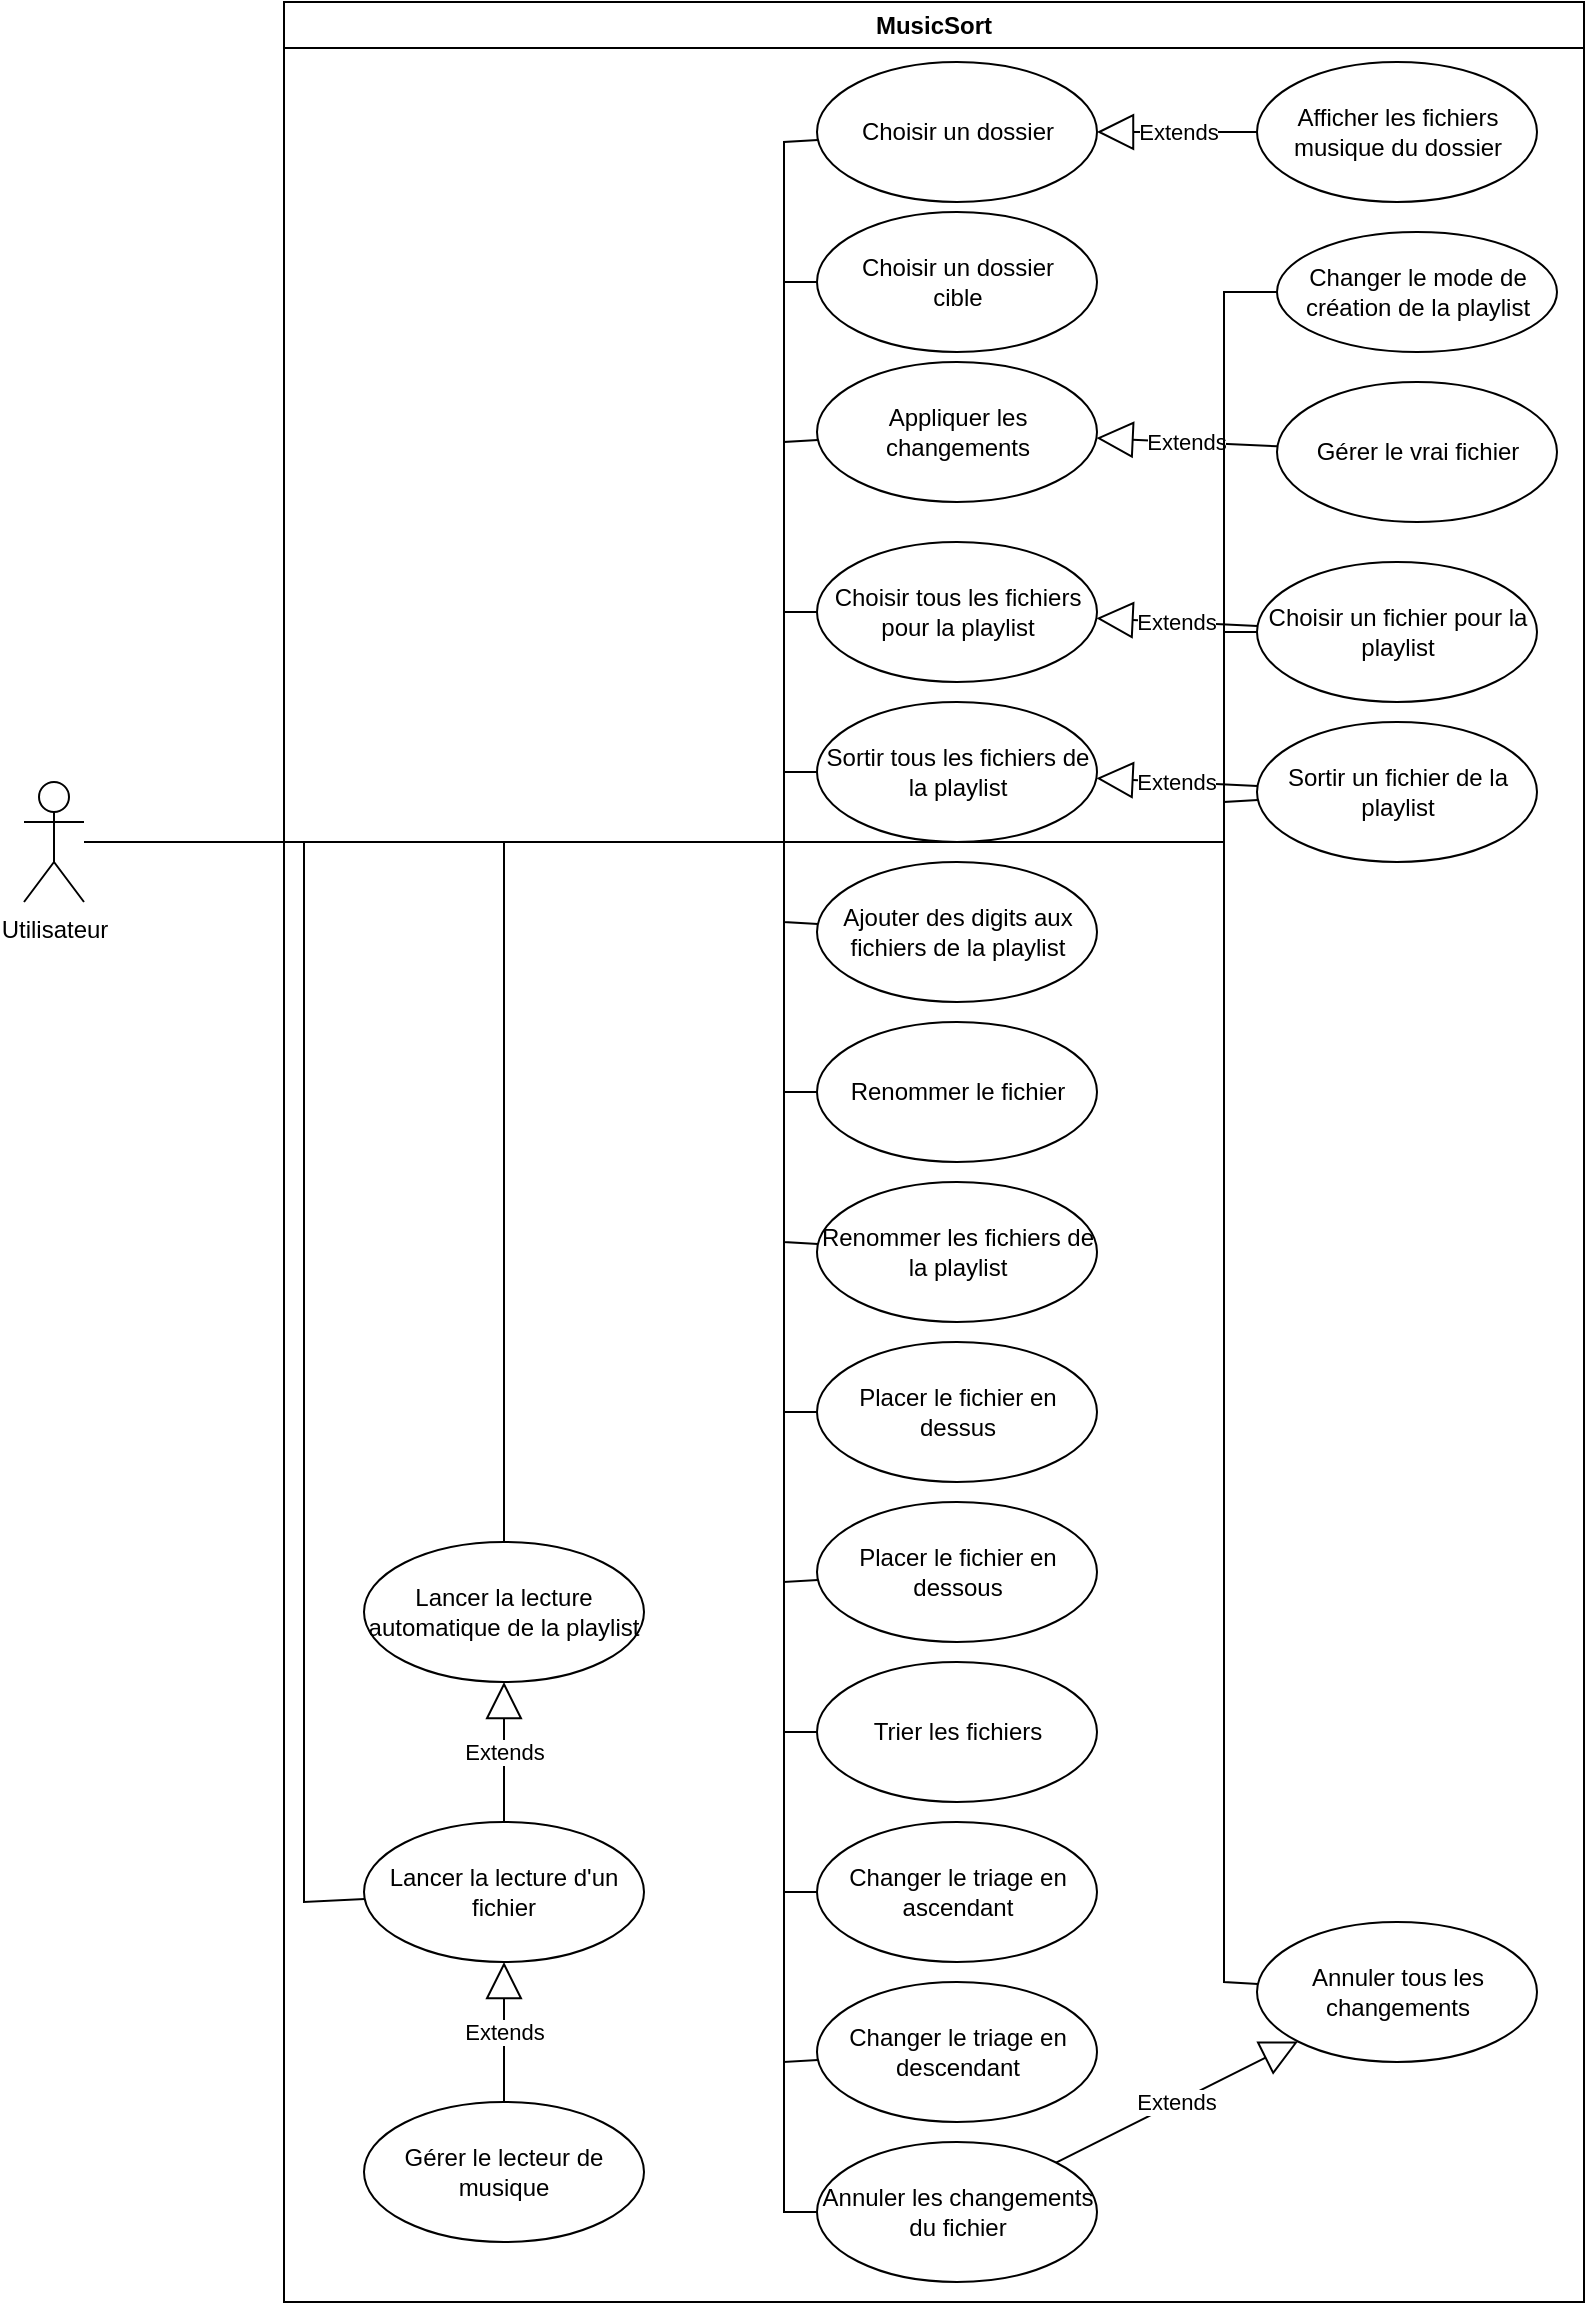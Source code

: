 <mxfile version="24.4.9" type="device">
  <diagram name="Page-1" id="Lk5pecSDAse025XjmUEO">
    <mxGraphModel dx="1913" dy="933" grid="1" gridSize="10" guides="1" tooltips="1" connect="1" arrows="1" fold="1" page="1" pageScale="1" pageWidth="827" pageHeight="1169" math="0" shadow="0">
      <root>
        <mxCell id="0" />
        <mxCell id="1" parent="0" />
        <mxCell id="D4OleUSTHo1VSGi5dYCB-1" value="MusicSort" style="swimlane;whiteSpace=wrap;html=1;" parent="1" vertex="1">
          <mxGeometry x="170" y="10" width="650" height="1150" as="geometry" />
        </mxCell>
        <mxCell id="D4OleUSTHo1VSGi5dYCB-29" value="Lancer la lecture d&#39;un fichier" style="ellipse;whiteSpace=wrap;html=1;" parent="D4OleUSTHo1VSGi5dYCB-1" vertex="1">
          <mxGeometry x="40" y="910" width="140" height="70" as="geometry" />
        </mxCell>
        <mxCell id="D4OleUSTHo1VSGi5dYCB-33" value="Extends" style="endArrow=block;endSize=16;endFill=0;html=1;rounded=0;" parent="D4OleUSTHo1VSGi5dYCB-1" source="D4OleUSTHo1VSGi5dYCB-29" target="D4OleUSTHo1VSGi5dYCB-31" edge="1">
          <mxGeometry width="160" relative="1" as="geometry">
            <mxPoint x="340" y="1010" as="sourcePoint" />
            <mxPoint x="500" y="1010" as="targetPoint" />
          </mxGeometry>
        </mxCell>
        <mxCell id="D4OleUSTHo1VSGi5dYCB-34" value="Gérer le lecteur de musique" style="ellipse;whiteSpace=wrap;html=1;" parent="D4OleUSTHo1VSGi5dYCB-1" vertex="1">
          <mxGeometry x="40" y="1050" width="140" height="70" as="geometry" />
        </mxCell>
        <mxCell id="D4OleUSTHo1VSGi5dYCB-35" value="Extends" style="endArrow=block;endSize=16;endFill=0;html=1;rounded=0;" parent="D4OleUSTHo1VSGi5dYCB-1" source="D4OleUSTHo1VSGi5dYCB-34" target="D4OleUSTHo1VSGi5dYCB-29" edge="1">
          <mxGeometry width="160" relative="1" as="geometry">
            <mxPoint x="324" y="936" as="sourcePoint" />
            <mxPoint x="226" y="974" as="targetPoint" />
          </mxGeometry>
        </mxCell>
        <mxCell id="D4OleUSTHo1VSGi5dYCB-31" value="Lancer la lecture automatique de la playlist" style="ellipse;whiteSpace=wrap;html=1;" parent="D4OleUSTHo1VSGi5dYCB-1" vertex="1">
          <mxGeometry x="40" y="770" width="140" height="70" as="geometry" />
        </mxCell>
        <mxCell id="D4OleUSTHo1VSGi5dYCB-7" value="Extends" style="endArrow=block;endSize=16;endFill=0;html=1;rounded=0;" parent="D4OleUSTHo1VSGi5dYCB-1" source="D4OleUSTHo1VSGi5dYCB-6" target="D4OleUSTHo1VSGi5dYCB-5" edge="1">
          <mxGeometry width="160" relative="1" as="geometry">
            <mxPoint x="366.5" y="240" as="sourcePoint" />
            <mxPoint x="526.5" y="240" as="targetPoint" />
          </mxGeometry>
        </mxCell>
        <mxCell id="D4OleUSTHo1VSGi5dYCB-12" value="Choisir un fichier pour la playlist" style="ellipse;whiteSpace=wrap;html=1;" parent="D4OleUSTHo1VSGi5dYCB-1" vertex="1">
          <mxGeometry x="486.5" y="280" width="140" height="70" as="geometry" />
        </mxCell>
        <mxCell id="D4OleUSTHo1VSGi5dYCB-39" value="Appliquer les changements" style="ellipse;whiteSpace=wrap;html=1;" parent="D4OleUSTHo1VSGi5dYCB-1" vertex="1">
          <mxGeometry x="266.5" y="180" width="140" height="70" as="geometry" />
        </mxCell>
        <mxCell id="D4OleUSTHo1VSGi5dYCB-41" value="Gérer le vrai fichier" style="ellipse;whiteSpace=wrap;html=1;" parent="D4OleUSTHo1VSGi5dYCB-1" vertex="1">
          <mxGeometry x="496.5" y="190" width="140" height="70" as="geometry" />
        </mxCell>
        <mxCell id="D4OleUSTHo1VSGi5dYCB-42" value="Extends" style="endArrow=block;endSize=16;endFill=0;html=1;rounded=0;" parent="D4OleUSTHo1VSGi5dYCB-1" source="D4OleUSTHo1VSGi5dYCB-41" target="D4OleUSTHo1VSGi5dYCB-39" edge="1">
          <mxGeometry width="160" relative="1" as="geometry">
            <mxPoint x="386.5" y="740" as="sourcePoint" />
            <mxPoint x="546.5" y="740" as="targetPoint" />
          </mxGeometry>
        </mxCell>
        <mxCell id="D4OleUSTHo1VSGi5dYCB-26" value="Sortir un fichier de la playlist" style="ellipse;whiteSpace=wrap;html=1;" parent="D4OleUSTHo1VSGi5dYCB-1" vertex="1">
          <mxGeometry x="486.5" y="360" width="140" height="70" as="geometry" />
        </mxCell>
        <mxCell id="D4OleUSTHo1VSGi5dYCB-69" value="Choisir un dossier&lt;div&gt;cible&lt;/div&gt;" style="ellipse;whiteSpace=wrap;html=1;" parent="D4OleUSTHo1VSGi5dYCB-1" vertex="1">
          <mxGeometry x="266.5" y="105" width="140" height="70" as="geometry" />
        </mxCell>
        <mxCell id="D4OleUSTHo1VSGi5dYCB-10" value="Renommer le fichier" style="ellipse;whiteSpace=wrap;html=1;" parent="D4OleUSTHo1VSGi5dYCB-1" vertex="1">
          <mxGeometry x="266.5" y="510" width="140" height="70" as="geometry" />
        </mxCell>
        <mxCell id="D4OleUSTHo1VSGi5dYCB-11" value="Annuler les changements du fichier" style="ellipse;whiteSpace=wrap;html=1;" parent="D4OleUSTHo1VSGi5dYCB-1" vertex="1">
          <mxGeometry x="266.5" y="1070" width="140" height="70" as="geometry" />
        </mxCell>
        <mxCell id="D4OleUSTHo1VSGi5dYCB-13" value="Placer le fichier en dessus" style="ellipse;whiteSpace=wrap;html=1;" parent="D4OleUSTHo1VSGi5dYCB-1" vertex="1">
          <mxGeometry x="266.5" y="670" width="140" height="70" as="geometry" />
        </mxCell>
        <mxCell id="D4OleUSTHo1VSGi5dYCB-36" value="Annuler tous les changements" style="ellipse;whiteSpace=wrap;html=1;" parent="D4OleUSTHo1VSGi5dYCB-1" vertex="1">
          <mxGeometry x="486.5" y="960" width="140" height="70" as="geometry" />
        </mxCell>
        <mxCell id="D4OleUSTHo1VSGi5dYCB-38" value="Extends" style="endArrow=block;endSize=16;endFill=0;html=1;rounded=0;" parent="D4OleUSTHo1VSGi5dYCB-1" source="D4OleUSTHo1VSGi5dYCB-11" target="D4OleUSTHo1VSGi5dYCB-36" edge="1">
          <mxGeometry width="160" relative="1" as="geometry">
            <mxPoint x="476.5" y="840" as="sourcePoint" />
            <mxPoint x="636.5" y="840" as="targetPoint" />
          </mxGeometry>
        </mxCell>
        <mxCell id="D4OleUSTHo1VSGi5dYCB-46" value="Placer le fichier en dessous" style="ellipse;whiteSpace=wrap;html=1;" parent="D4OleUSTHo1VSGi5dYCB-1" vertex="1">
          <mxGeometry x="266.5" y="750" width="140" height="70" as="geometry" />
        </mxCell>
        <mxCell id="D4OleUSTHo1VSGi5dYCB-50" value="Changer le triage en ascendant" style="ellipse;whiteSpace=wrap;html=1;" parent="D4OleUSTHo1VSGi5dYCB-1" vertex="1">
          <mxGeometry x="266.5" y="910" width="140" height="70" as="geometry" />
        </mxCell>
        <mxCell id="D4OleUSTHo1VSGi5dYCB-51" value="Changer le triage en descendant" style="ellipse;whiteSpace=wrap;html=1;" parent="D4OleUSTHo1VSGi5dYCB-1" vertex="1">
          <mxGeometry x="266.5" y="990" width="140" height="70" as="geometry" />
        </mxCell>
        <mxCell id="D4OleUSTHo1VSGi5dYCB-62" value="Ajouter des digits aux fichiers de la playlist" style="ellipse;whiteSpace=wrap;html=1;" parent="D4OleUSTHo1VSGi5dYCB-1" vertex="1">
          <mxGeometry x="266.5" y="430" width="140" height="70" as="geometry" />
        </mxCell>
        <mxCell id="D4OleUSTHo1VSGi5dYCB-67" value="Changer le mode de création de la playlist" style="ellipse;whiteSpace=wrap;html=1;" parent="D4OleUSTHo1VSGi5dYCB-1" vertex="1">
          <mxGeometry x="496.5" y="115" width="140" height="60" as="geometry" />
        </mxCell>
        <mxCell id="D4OleUSTHo1VSGi5dYCB-43" value="Renommer les fichiers de la playlist" style="ellipse;whiteSpace=wrap;html=1;" parent="D4OleUSTHo1VSGi5dYCB-1" vertex="1">
          <mxGeometry x="266.5" y="590" width="140" height="70" as="geometry" />
        </mxCell>
        <mxCell id="D4OleUSTHo1VSGi5dYCB-71" value="Choisir tous les fichiers pour la playlist" style="ellipse;whiteSpace=wrap;html=1;" parent="D4OleUSTHo1VSGi5dYCB-1" vertex="1">
          <mxGeometry x="266.5" y="270" width="140" height="70" as="geometry" />
        </mxCell>
        <mxCell id="D4OleUSTHo1VSGi5dYCB-72" value="Extends" style="endArrow=block;endSize=16;endFill=0;html=1;rounded=0;" parent="D4OleUSTHo1VSGi5dYCB-1" source="D4OleUSTHo1VSGi5dYCB-12" target="D4OleUSTHo1VSGi5dYCB-71" edge="1">
          <mxGeometry width="160" relative="1" as="geometry">
            <mxPoint x="716.5" y="163" as="sourcePoint" />
            <mxPoint x="546.5" y="157" as="targetPoint" />
          </mxGeometry>
        </mxCell>
        <mxCell id="D4OleUSTHo1VSGi5dYCB-74" value="Sortir tous les fichiers de la playlist" style="ellipse;whiteSpace=wrap;html=1;" parent="D4OleUSTHo1VSGi5dYCB-1" vertex="1">
          <mxGeometry x="266.5" y="350" width="140" height="70" as="geometry" />
        </mxCell>
        <mxCell id="D4OleUSTHo1VSGi5dYCB-75" value="Extends" style="endArrow=block;endSize=16;endFill=0;html=1;rounded=0;" parent="D4OleUSTHo1VSGi5dYCB-1" source="D4OleUSTHo1VSGi5dYCB-26" target="D4OleUSTHo1VSGi5dYCB-74" edge="1">
          <mxGeometry width="160" relative="1" as="geometry">
            <mxPoint x="559.5" y="235" as="sourcePoint" />
            <mxPoint x="503.5" y="255" as="targetPoint" />
          </mxGeometry>
        </mxCell>
        <mxCell id="D4OleUSTHo1VSGi5dYCB-48" value="Trier les fichiers" style="ellipse;whiteSpace=wrap;html=1;" parent="D4OleUSTHo1VSGi5dYCB-1" vertex="1">
          <mxGeometry x="266.5" y="830" width="140" height="70" as="geometry" />
        </mxCell>
        <mxCell id="D4OleUSTHo1VSGi5dYCB-5" value="Choisir un dossier" style="ellipse;whiteSpace=wrap;html=1;" parent="D4OleUSTHo1VSGi5dYCB-1" vertex="1">
          <mxGeometry x="266.5" y="30" width="140" height="70" as="geometry" />
        </mxCell>
        <mxCell id="D4OleUSTHo1VSGi5dYCB-6" value="Afficher les fichiers musique du dossier" style="ellipse;whiteSpace=wrap;html=1;" parent="D4OleUSTHo1VSGi5dYCB-1" vertex="1">
          <mxGeometry x="486.5" y="30" width="140" height="70" as="geometry" />
        </mxCell>
        <mxCell id="D4OleUSTHo1VSGi5dYCB-2" value="Utilisateur" style="shape=umlActor;verticalLabelPosition=bottom;verticalAlign=top;html=1;outlineConnect=0;" parent="1" vertex="1">
          <mxGeometry x="40" y="400" width="30" height="60" as="geometry" />
        </mxCell>
        <mxCell id="D4OleUSTHo1VSGi5dYCB-9" value="" style="endArrow=none;html=1;rounded=0;" parent="1" source="D4OleUSTHo1VSGi5dYCB-2" target="D4OleUSTHo1VSGi5dYCB-5" edge="1">
          <mxGeometry width="50" height="50" relative="1" as="geometry">
            <mxPoint x="100" y="420" as="sourcePoint" />
            <mxPoint x="150" y="370" as="targetPoint" />
            <Array as="points">
              <mxPoint x="420" y="430" />
              <mxPoint x="420" y="80" />
            </Array>
          </mxGeometry>
        </mxCell>
        <mxCell id="D4OleUSTHo1VSGi5dYCB-14" value="" style="endArrow=none;html=1;rounded=0;" parent="1" source="D4OleUSTHo1VSGi5dYCB-2" target="D4OleUSTHo1VSGi5dYCB-12" edge="1">
          <mxGeometry width="50" height="50" relative="1" as="geometry">
            <mxPoint x="60" y="243" as="sourcePoint" />
            <mxPoint x="309" y="129" as="targetPoint" />
            <Array as="points">
              <mxPoint x="420" y="430" />
              <mxPoint x="640" y="430" />
              <mxPoint x="640" y="325" />
            </Array>
          </mxGeometry>
        </mxCell>
        <mxCell id="D4OleUSTHo1VSGi5dYCB-16" value="" style="endArrow=none;html=1;rounded=0;" parent="1" source="D4OleUSTHo1VSGi5dYCB-2" target="D4OleUSTHo1VSGi5dYCB-13" edge="1">
          <mxGeometry width="50" height="50" relative="1" as="geometry">
            <mxPoint x="60" y="256" as="sourcePoint" />
            <mxPoint x="307" y="362" as="targetPoint" />
            <Array as="points">
              <mxPoint x="420" y="430" />
              <mxPoint x="420" y="715" />
            </Array>
          </mxGeometry>
        </mxCell>
        <mxCell id="D4OleUSTHo1VSGi5dYCB-19" value="" style="endArrow=none;html=1;rounded=0;" parent="1" source="D4OleUSTHo1VSGi5dYCB-2" target="D4OleUSTHo1VSGi5dYCB-11" edge="1">
          <mxGeometry width="50" height="50" relative="1" as="geometry">
            <mxPoint x="60" y="255" as="sourcePoint" />
            <mxPoint x="463" y="400" as="targetPoint" />
            <Array as="points">
              <mxPoint x="420" y="430" />
              <mxPoint x="420" y="1115" />
            </Array>
          </mxGeometry>
        </mxCell>
        <mxCell id="D4OleUSTHo1VSGi5dYCB-28" value="" style="endArrow=none;html=1;rounded=0;" parent="1" source="D4OleUSTHo1VSGi5dYCB-2" target="D4OleUSTHo1VSGi5dYCB-26" edge="1">
          <mxGeometry width="50" height="50" relative="1" as="geometry">
            <mxPoint x="60" y="248" as="sourcePoint" />
            <mxPoint x="372" y="213" as="targetPoint" />
            <Array as="points">
              <mxPoint x="420" y="430" />
              <mxPoint x="640" y="430" />
              <mxPoint x="640" y="410" />
            </Array>
          </mxGeometry>
        </mxCell>
        <mxCell id="D4OleUSTHo1VSGi5dYCB-30" value="" style="endArrow=none;html=1;rounded=0;" parent="1" source="D4OleUSTHo1VSGi5dYCB-2" target="D4OleUSTHo1VSGi5dYCB-29" edge="1">
          <mxGeometry width="50" height="50" relative="1" as="geometry">
            <mxPoint x="60" y="261" as="sourcePoint" />
            <mxPoint x="472" y="576" as="targetPoint" />
            <Array as="points">
              <mxPoint x="180" y="430" />
              <mxPoint x="180" y="960" />
            </Array>
          </mxGeometry>
        </mxCell>
        <mxCell id="D4OleUSTHo1VSGi5dYCB-32" value="" style="endArrow=none;html=1;rounded=0;" parent="1" source="D4OleUSTHo1VSGi5dYCB-2" target="D4OleUSTHo1VSGi5dYCB-31" edge="1">
          <mxGeometry width="50" height="50" relative="1" as="geometry">
            <mxPoint x="60" y="265" as="sourcePoint" />
            <mxPoint x="469" y="684" as="targetPoint" />
            <Array as="points">
              <mxPoint x="280" y="430" />
            </Array>
          </mxGeometry>
        </mxCell>
        <mxCell id="D4OleUSTHo1VSGi5dYCB-40" value="" style="endArrow=none;html=1;rounded=0;" parent="1" source="D4OleUSTHo1VSGi5dYCB-2" target="D4OleUSTHo1VSGi5dYCB-39" edge="1">
          <mxGeometry width="50" height="50" relative="1" as="geometry">
            <mxPoint x="60" y="280" as="sourcePoint" />
            <mxPoint x="303" y="761" as="targetPoint" />
            <Array as="points">
              <mxPoint x="420" y="430" />
              <mxPoint x="420" y="230" />
            </Array>
          </mxGeometry>
        </mxCell>
        <mxCell id="D4OleUSTHo1VSGi5dYCB-47" value="" style="endArrow=none;html=1;rounded=0;" parent="1" source="D4OleUSTHo1VSGi5dYCB-2" target="D4OleUSTHo1VSGi5dYCB-46" edge="1">
          <mxGeometry width="50" height="50" relative="1" as="geometry">
            <mxPoint x="60" y="257" as="sourcePoint" />
            <mxPoint x="588" y="492" as="targetPoint" />
            <Array as="points">
              <mxPoint x="420" y="430" />
              <mxPoint x="420" y="800" />
            </Array>
          </mxGeometry>
        </mxCell>
        <mxCell id="D4OleUSTHo1VSGi5dYCB-53" value="" style="endArrow=none;html=1;rounded=0;" parent="1" source="D4OleUSTHo1VSGi5dYCB-2" target="D4OleUSTHo1VSGi5dYCB-50" edge="1">
          <mxGeometry width="50" height="50" relative="1" as="geometry">
            <mxPoint x="60" y="260" as="sourcePoint" />
            <mxPoint x="569" y="617" as="targetPoint" />
            <Array as="points">
              <mxPoint x="420" y="430" />
              <mxPoint x="420" y="955" />
            </Array>
          </mxGeometry>
        </mxCell>
        <mxCell id="D4OleUSTHo1VSGi5dYCB-54" value="" style="endArrow=none;html=1;rounded=0;" parent="1" source="D4OleUSTHo1VSGi5dYCB-2" target="D4OleUSTHo1VSGi5dYCB-51" edge="1">
          <mxGeometry width="50" height="50" relative="1" as="geometry">
            <mxPoint x="60" y="260" as="sourcePoint" />
            <mxPoint x="698" y="687" as="targetPoint" />
            <Array as="points">
              <mxPoint x="420" y="430" />
              <mxPoint x="420" y="1040" />
            </Array>
          </mxGeometry>
        </mxCell>
        <mxCell id="D4OleUSTHo1VSGi5dYCB-58" value="" style="endArrow=none;html=1;rounded=0;" parent="1" source="D4OleUSTHo1VSGi5dYCB-2" target="D4OleUSTHo1VSGi5dYCB-10" edge="1">
          <mxGeometry width="50" height="50" relative="1" as="geometry">
            <mxPoint x="60" y="253" as="sourcePoint" />
            <mxPoint x="607" y="380" as="targetPoint" />
            <Array as="points">
              <mxPoint x="420" y="430" />
              <mxPoint x="420" y="555" />
            </Array>
          </mxGeometry>
        </mxCell>
        <mxCell id="D4OleUSTHo1VSGi5dYCB-59" value="" style="endArrow=none;html=1;rounded=0;" parent="1" source="D4OleUSTHo1VSGi5dYCB-2" target="D4OleUSTHo1VSGi5dYCB-43" edge="1">
          <mxGeometry width="50" height="50" relative="1" as="geometry">
            <mxPoint x="50" y="246" as="sourcePoint" />
            <mxPoint x="600" y="463" as="targetPoint" />
            <Array as="points">
              <mxPoint x="420" y="430" />
              <mxPoint x="420" y="630" />
            </Array>
          </mxGeometry>
        </mxCell>
        <mxCell id="D4OleUSTHo1VSGi5dYCB-63" value="" style="endArrow=none;html=1;rounded=0;" parent="1" source="D4OleUSTHo1VSGi5dYCB-2" target="D4OleUSTHo1VSGi5dYCB-62" edge="1">
          <mxGeometry width="50" height="50" relative="1" as="geometry">
            <mxPoint x="60" y="253" as="sourcePoint" />
            <mxPoint x="764" y="374" as="targetPoint" />
            <Array as="points">
              <mxPoint x="420" y="430" />
              <mxPoint x="420" y="470" />
            </Array>
          </mxGeometry>
        </mxCell>
        <mxCell id="D4OleUSTHo1VSGi5dYCB-68" value="" style="endArrow=none;html=1;rounded=0;" parent="1" source="D4OleUSTHo1VSGi5dYCB-2" target="D4OleUSTHo1VSGi5dYCB-67" edge="1">
          <mxGeometry width="50" height="50" relative="1" as="geometry">
            <mxPoint x="53" y="280" as="sourcePoint" />
            <mxPoint x="261" y="1090" as="targetPoint" />
            <Array as="points">
              <mxPoint x="420" y="430" />
              <mxPoint x="640" y="430" />
              <mxPoint x="640" y="155" />
            </Array>
          </mxGeometry>
        </mxCell>
        <mxCell id="D4OleUSTHo1VSGi5dYCB-70" value="" style="endArrow=none;html=1;rounded=0;" parent="1" source="D4OleUSTHo1VSGi5dYCB-2" target="D4OleUSTHo1VSGi5dYCB-69" edge="1">
          <mxGeometry width="50" height="50" relative="1" as="geometry">
            <mxPoint x="60" y="239" as="sourcePoint" />
            <mxPoint x="231" y="114" as="targetPoint" />
            <Array as="points">
              <mxPoint x="420" y="430" />
              <mxPoint x="420" y="150" />
            </Array>
          </mxGeometry>
        </mxCell>
        <mxCell id="D4OleUSTHo1VSGi5dYCB-73" value="" style="endArrow=none;html=1;rounded=0;" parent="1" source="D4OleUSTHo1VSGi5dYCB-2" target="D4OleUSTHo1VSGi5dYCB-71" edge="1">
          <mxGeometry width="50" height="50" relative="1" as="geometry">
            <mxPoint x="60" y="249" as="sourcePoint" />
            <mxPoint x="570" y="228" as="targetPoint" />
            <Array as="points">
              <mxPoint x="420" y="430" />
              <mxPoint x="420" y="315" />
            </Array>
          </mxGeometry>
        </mxCell>
        <mxCell id="D4OleUSTHo1VSGi5dYCB-76" value="" style="endArrow=none;html=1;rounded=0;" parent="1" source="D4OleUSTHo1VSGi5dYCB-2" target="D4OleUSTHo1VSGi5dYCB-74" edge="1">
          <mxGeometry width="50" height="50" relative="1" as="geometry">
            <mxPoint x="60" y="253" as="sourcePoint" />
            <mxPoint x="646" y="381" as="targetPoint" />
            <Array as="points">
              <mxPoint x="420" y="430" />
              <mxPoint x="420" y="395" />
            </Array>
          </mxGeometry>
        </mxCell>
        <mxCell id="RNkYSY2gMBbvxTXzeCqM-3" value="" style="endArrow=none;html=1;rounded=0;" edge="1" parent="1" source="D4OleUSTHo1VSGi5dYCB-2" target="D4OleUSTHo1VSGi5dYCB-48">
          <mxGeometry width="50" height="50" relative="1" as="geometry">
            <mxPoint x="50" y="270" as="sourcePoint" />
            <mxPoint x="543" y="1282" as="targetPoint" />
            <Array as="points">
              <mxPoint x="420" y="430" />
              <mxPoint x="420" y="875" />
            </Array>
          </mxGeometry>
        </mxCell>
        <mxCell id="D4OleUSTHo1VSGi5dYCB-37" value="" style="endArrow=none;html=1;rounded=0;" parent="1" source="D4OleUSTHo1VSGi5dYCB-2" target="D4OleUSTHo1VSGi5dYCB-36" edge="1">
          <mxGeometry width="50" height="50" relative="1" as="geometry">
            <mxPoint x="206.5" y="257" as="sourcePoint" />
            <mxPoint x="713.5" y="477" as="targetPoint" />
            <Array as="points">
              <mxPoint x="420" y="430" />
              <mxPoint x="640" y="430" />
              <mxPoint x="640" y="1000" />
            </Array>
          </mxGeometry>
        </mxCell>
      </root>
    </mxGraphModel>
  </diagram>
</mxfile>
